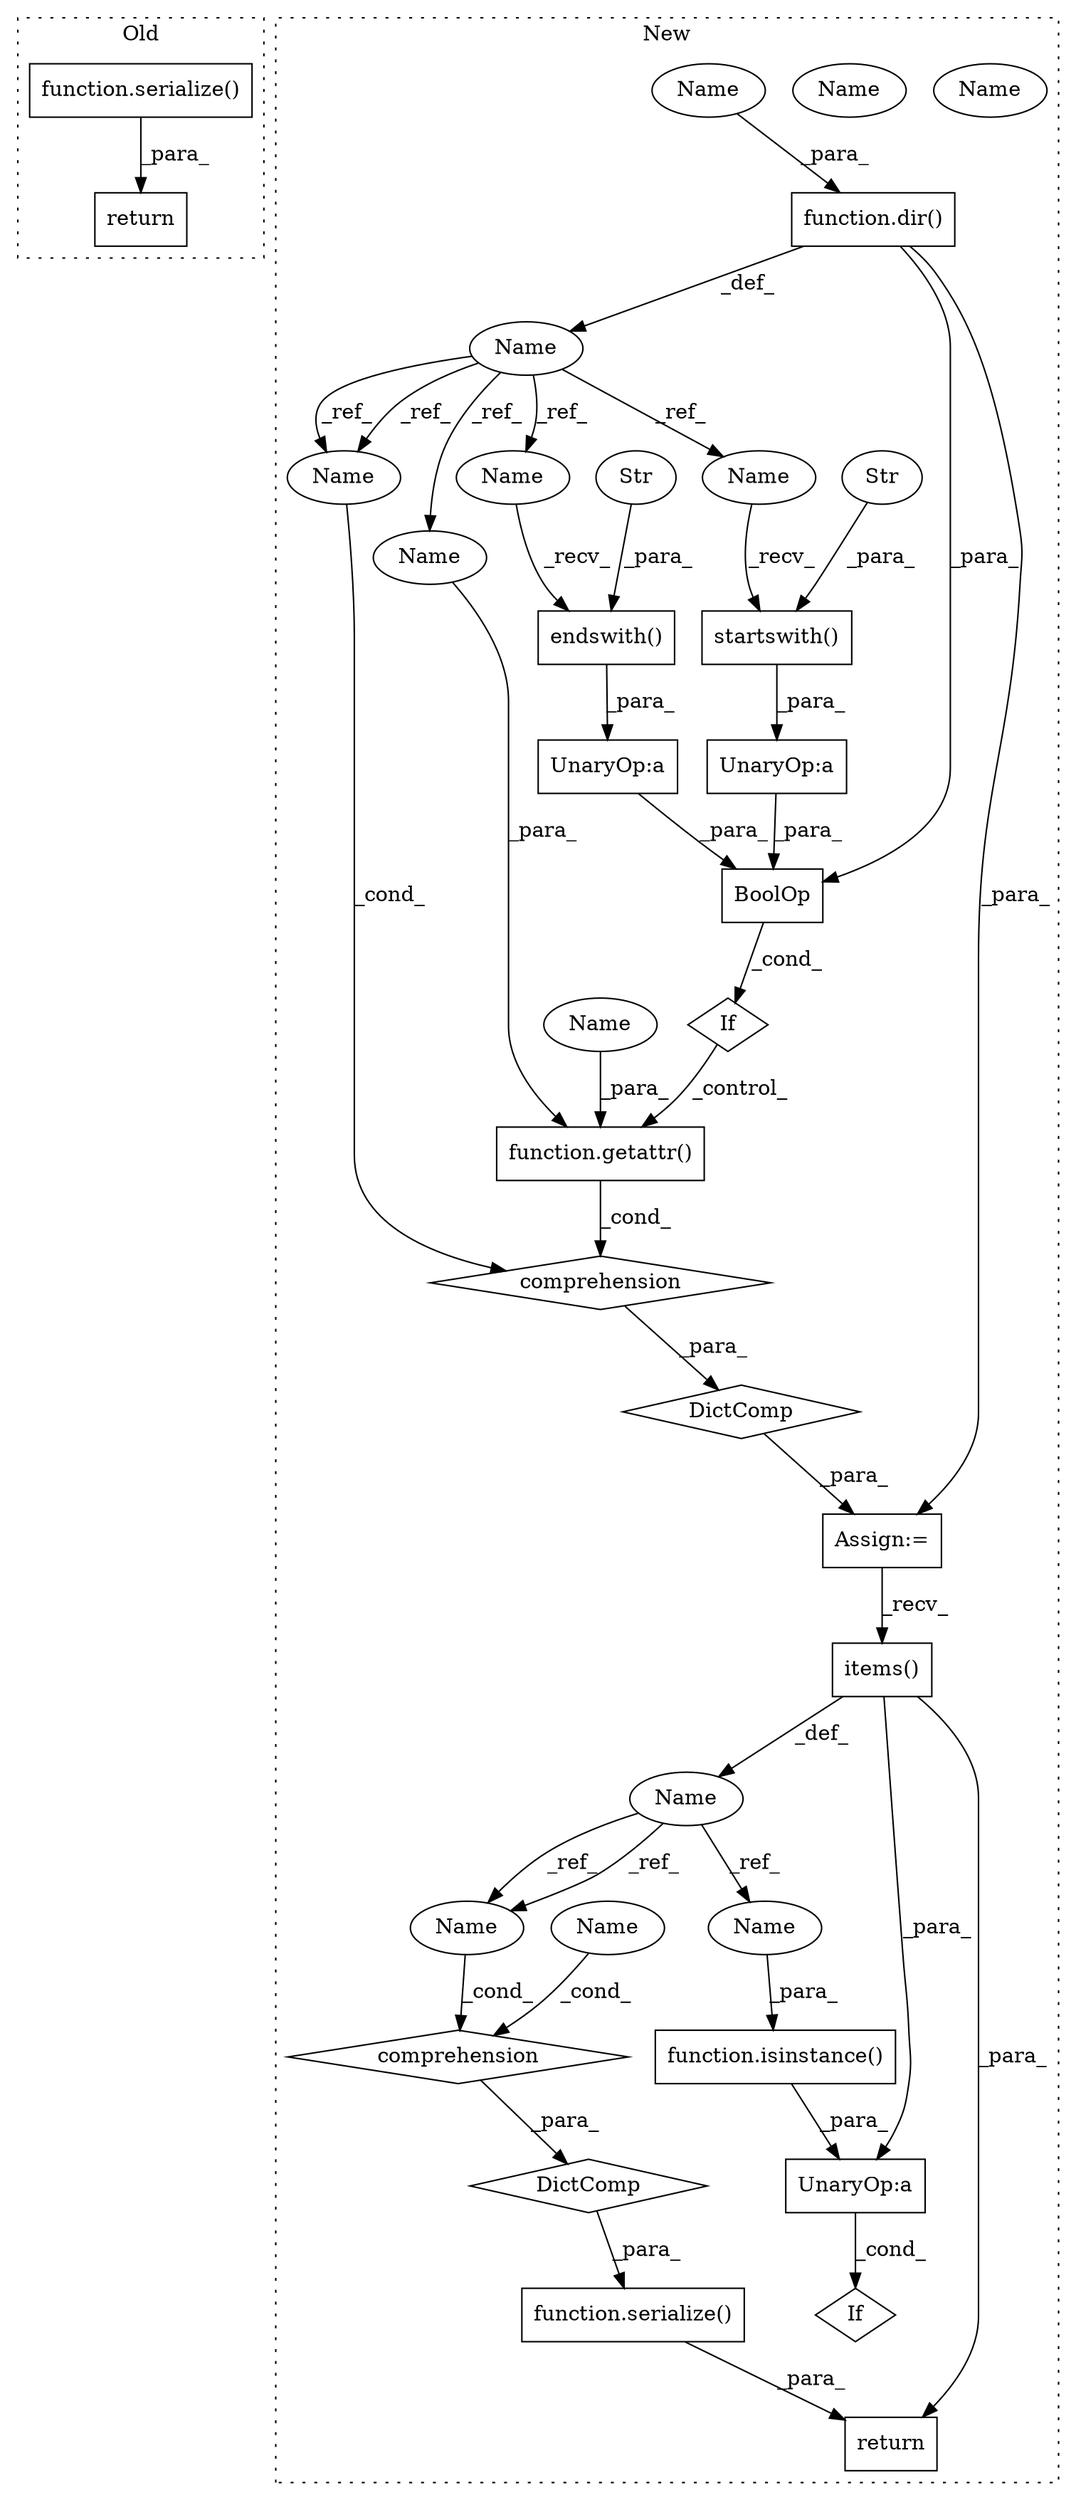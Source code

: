 digraph G {
subgraph cluster0 {
1 [label="function.serialize()" a="75" s="4355,4382" l="10,1" shape="box"];
28 [label="return" a="93" s="4348" l="7" shape="box"];
label = "Old";
style="dotted";
}
subgraph cluster1 {
2 [label="DictComp" a="84" s="657" l="91" shape="diamond"];
3 [label="Name" a="87" s="678" l="5" shape="ellipse"];
4 [label="function.isinstance()" a="75" s="713,746" l="11,1" shape="box"];
5 [label="If" a="96" s="709" l="38" shape="diamond"];
6 [label="UnaryOp:a" a="61" s="709" l="38" shape="box"];
7 [label="items()" a="75" s="687" l="18" shape="box"];
8 [label="function.getattr()" a="75" s="508,529" l="8,1" shape="box"];
9 [label="If" a="96" s="581" l="49" shape="diamond"];
10 [label="UnaryOp:a" a="61" s="609" l="3" shape="box"];
11 [label="UnaryOp:a" a="61" s="581" l="3" shape="box"];
12 [label="startswith()" a="75" s="585,603" l="15,1" shape="box"];
13 [label="Str" a="66" s="600" l="3" shape="ellipse"];
14 [label="function.dir()" a="75" s="542,554" l="4,1" shape="box"];
15 [label="function.serialize()" a="75" s="647,748" l="10,1" shape="box"];
16 [label="endswith()" a="75" s="613,629" l="13,1" shape="box"];
17 [label="Str" a="66" s="626" l="3" shape="ellipse"];
18 [label="DictComp" a="84" s="502" l="129" shape="diamond"];
19 [label="Name" a="87" s="503" l="3" shape="ellipse"];
20 [label="comprehension" a="45" s="531" l="3" shape="diamond"];
21 [label="Name" a="87" s="658" l="3" shape="ellipse"];
22 [label="comprehension" a="45" s="669" l="3" shape="diamond"];
23 [label="BoolOp" a="72" s="581" l="49" shape="box"];
24 [label="Name" a="87" s="663" l="5" shape="ellipse"];
25 [label="Name" a="87" s="535" l="3" shape="ellipse"];
26 [label="Assign:=" a="68" s="499" l="3" shape="box"];
27 [label="return" a="93" s="640" l="7" shape="box"];
29 [label="Name" a="87" s="724" l="5" shape="ellipse"];
30 [label="Name" a="87" s="663" l="5" shape="ellipse"];
31 [label="Name" a="87" s="516" l="8" shape="ellipse"];
32 [label="Name" a="87" s="546" l="8" shape="ellipse"];
33 [label="Name" a="87" s="503" l="3" shape="ellipse"];
34 [label="Name" a="87" s="613" l="3" shape="ellipse"];
35 [label="Name" a="87" s="585" l="3" shape="ellipse"];
36 [label="Name" a="87" s="526" l="3" shape="ellipse"];
label = "New";
style="dotted";
}
1 -> 28 [label="_para_"];
2 -> 15 [label="_para_"];
3 -> 29 [label="_ref_"];
3 -> 30 [label="_ref_"];
3 -> 30 [label="_ref_"];
4 -> 6 [label="_para_"];
6 -> 5 [label="_cond_"];
7 -> 27 [label="_para_"];
7 -> 3 [label="_def_"];
7 -> 6 [label="_para_"];
8 -> 20 [label="_cond_"];
9 -> 8 [label="_control_"];
10 -> 23 [label="_para_"];
11 -> 23 [label="_para_"];
12 -> 11 [label="_para_"];
13 -> 12 [label="_para_"];
14 -> 23 [label="_para_"];
14 -> 25 [label="_def_"];
14 -> 26 [label="_para_"];
15 -> 27 [label="_para_"];
16 -> 10 [label="_para_"];
17 -> 16 [label="_para_"];
18 -> 26 [label="_para_"];
20 -> 18 [label="_para_"];
21 -> 22 [label="_cond_"];
22 -> 2 [label="_para_"];
23 -> 9 [label="_cond_"];
25 -> 35 [label="_ref_"];
25 -> 34 [label="_ref_"];
25 -> 33 [label="_ref_"];
25 -> 36 [label="_ref_"];
25 -> 33 [label="_ref_"];
26 -> 7 [label="_recv_"];
29 -> 4 [label="_para_"];
30 -> 22 [label="_cond_"];
31 -> 8 [label="_para_"];
32 -> 14 [label="_para_"];
33 -> 20 [label="_cond_"];
34 -> 16 [label="_recv_"];
35 -> 12 [label="_recv_"];
36 -> 8 [label="_para_"];
}